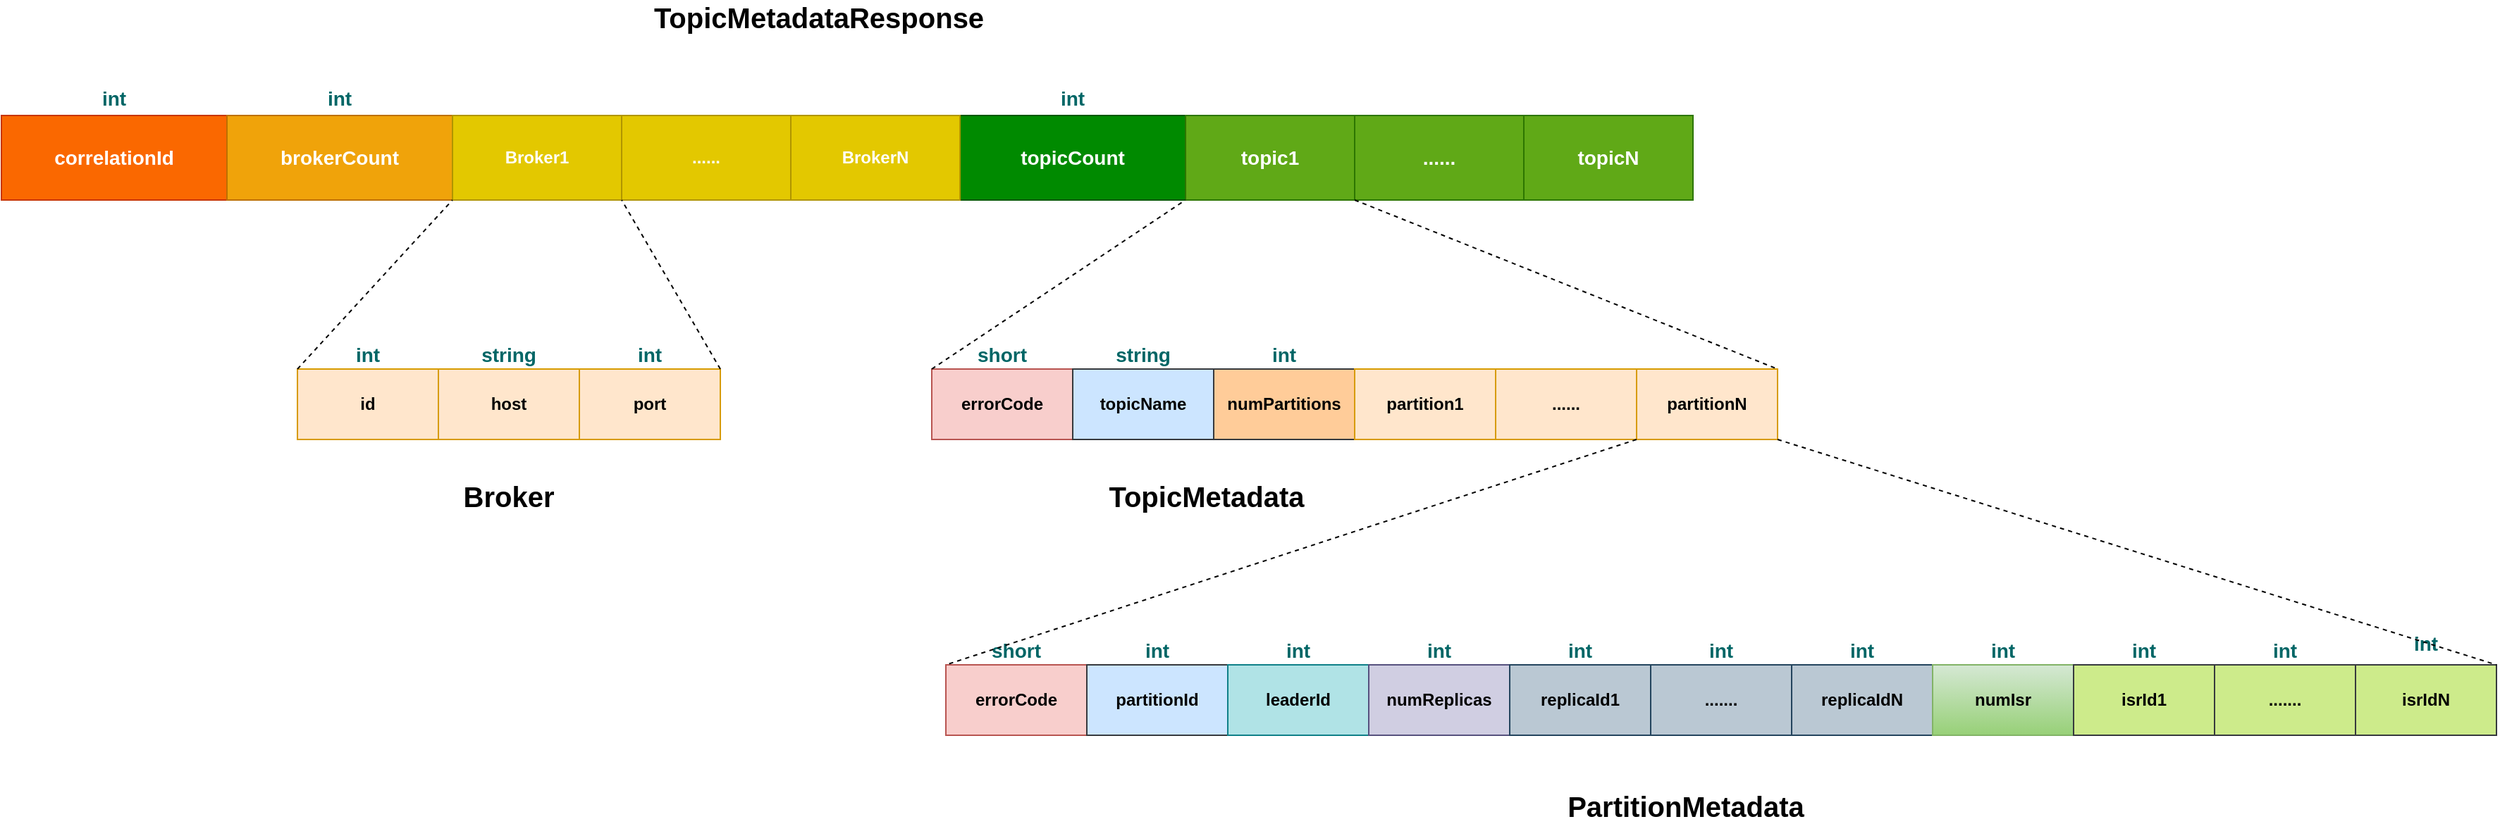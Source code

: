 <mxfile version="13.10.0" type="embed">
    <diagram id="wCUoMswQYASC0kONsVFo" name="Page-1">
        <mxGraphModel dx="1762" dy="964" grid="1" gridSize="10" guides="1" tooltips="1" connect="1" arrows="1" fold="1" page="1" pageScale="1" pageWidth="850" pageHeight="1100" math="0" shadow="0">
            <root>
                <mxCell id="0"/>
                <mxCell id="1" parent="0"/>
                <mxCell id="3" value="correlationId" style="rounded=0;whiteSpace=wrap;html=1;fontSize=14;fillColor=#fa6800;strokeColor=#C73500;fontColor=#ffffff;fontStyle=1" vertex="1" parent="1">
                    <mxGeometry x="60" y="450" width="160" height="60" as="geometry"/>
                </mxCell>
                <mxCell id="4" value="brokerCount" style="rounded=0;whiteSpace=wrap;html=1;fontSize=14;fillColor=#f0a30a;strokeColor=#BD7000;fontColor=#ffffff;fontStyle=1" vertex="1" parent="1">
                    <mxGeometry x="220" y="450" width="160" height="60" as="geometry"/>
                </mxCell>
                <mxCell id="5" value="topicCount" style="rounded=0;whiteSpace=wrap;html=1;fontSize=14;fillColor=#008a00;strokeColor=#005700;fontColor=#ffffff;fontStyle=1" vertex="1" parent="1">
                    <mxGeometry x="740" y="450" width="160" height="60" as="geometry"/>
                </mxCell>
                <mxCell id="6" value="topic1" style="rounded=0;whiteSpace=wrap;html=1;fontSize=14;fillColor=#60a917;strokeColor=#2D7600;fontColor=#ffffff;fontStyle=1" vertex="1" parent="1">
                    <mxGeometry x="900" y="450" width="120" height="60" as="geometry"/>
                </mxCell>
                <mxCell id="8" value="......" style="rounded=0;whiteSpace=wrap;html=1;fontSize=14;fillColor=#60a917;strokeColor=#2D7600;fontColor=#ffffff;fontStyle=1" vertex="1" parent="1">
                    <mxGeometry x="1020" y="450" width="120" height="60" as="geometry"/>
                </mxCell>
                <mxCell id="9" value="topicN" style="rounded=0;whiteSpace=wrap;html=1;fontSize=14;fillColor=#60a917;strokeColor=#2D7600;fontColor=#ffffff;fontStyle=1" vertex="1" parent="1">
                    <mxGeometry x="1140" y="450" width="120" height="60" as="geometry"/>
                </mxCell>
                <mxCell id="11" value="int" style="text;html=1;strokeColor=none;fillColor=none;align=center;verticalAlign=middle;whiteSpace=wrap;rounded=0;fontSize=14;fontStyle=1;fontColor=#006666;" vertex="1" parent="1">
                    <mxGeometry x="120" y="428" width="40" height="20" as="geometry"/>
                </mxCell>
                <mxCell id="12" value="int" style="text;html=1;strokeColor=none;fillColor=none;align=center;verticalAlign=middle;whiteSpace=wrap;rounded=0;fontSize=14;fontStyle=1;fontColor=#006666;" vertex="1" parent="1">
                    <mxGeometry x="800" y="428" width="40" height="20" as="geometry"/>
                </mxCell>
                <mxCell id="13" value="int" style="text;html=1;strokeColor=none;fillColor=none;align=center;verticalAlign=middle;whiteSpace=wrap;rounded=0;fontSize=14;fontStyle=1;fontColor=#006666;" vertex="1" parent="1">
                    <mxGeometry x="280" y="428" width="40" height="20" as="geometry"/>
                </mxCell>
                <mxCell id="15" value="string" style="text;html=1;strokeColor=none;fillColor=none;align=center;verticalAlign=middle;whiteSpace=wrap;rounded=0;fontSize=14;fontStyle=1;fontColor=#006666;" vertex="1" parent="1">
                    <mxGeometry x="400" y="610" width="40" height="20" as="geometry"/>
                </mxCell>
                <mxCell id="17" value="Broker1" style="rounded=0;whiteSpace=wrap;html=1;fillColor=#e3c800;strokeColor=#B09500;fontColor=#ffffff;fontStyle=1" vertex="1" parent="1">
                    <mxGeometry x="380" y="450" width="120" height="60" as="geometry"/>
                </mxCell>
                <mxCell id="18" value="......" style="rounded=0;whiteSpace=wrap;html=1;fillColor=#e3c800;strokeColor=#B09500;fontColor=#ffffff;fontStyle=1" vertex="1" parent="1">
                    <mxGeometry x="500" y="450" width="120" height="60" as="geometry"/>
                </mxCell>
                <mxCell id="19" value="BrokerN" style="rounded=0;whiteSpace=wrap;html=1;fillColor=#e3c800;strokeColor=#B09500;fontColor=#ffffff;fontStyle=1" vertex="1" parent="1">
                    <mxGeometry x="620" y="450" width="120" height="60" as="geometry"/>
                </mxCell>
                <mxCell id="20" value="id" style="rounded=0;whiteSpace=wrap;html=1;fillColor=#ffe6cc;strokeColor=#d79b00;fontStyle=1" vertex="1" parent="1">
                    <mxGeometry x="270" y="630" width="100" height="50" as="geometry"/>
                </mxCell>
                <mxCell id="21" value="host" style="rounded=0;whiteSpace=wrap;html=1;fillColor=#ffe6cc;strokeColor=#d79b00;fontStyle=1" vertex="1" parent="1">
                    <mxGeometry x="370" y="630" width="100" height="50" as="geometry"/>
                </mxCell>
                <mxCell id="22" value="port" style="rounded=0;whiteSpace=wrap;html=1;fillColor=#ffe6cc;strokeColor=#d79b00;fontStyle=1" vertex="1" parent="1">
                    <mxGeometry x="470" y="630" width="100" height="50" as="geometry"/>
                </mxCell>
                <mxCell id="24" value="errorCode" style="rounded=0;whiteSpace=wrap;html=1;fillColor=#f8cecc;strokeColor=#b85450;fontStyle=1" vertex="1" parent="1">
                    <mxGeometry x="720" y="630" width="100" height="50" as="geometry"/>
                </mxCell>
                <mxCell id="25" value="topicName" style="rounded=0;whiteSpace=wrap;html=1;fillColor=#cce5ff;strokeColor=#36393d;fontStyle=1" vertex="1" parent="1">
                    <mxGeometry x="820" y="630" width="100" height="50" as="geometry"/>
                </mxCell>
                <mxCell id="26" value="numPartitions" style="rounded=0;whiteSpace=wrap;html=1;fillColor=#ffcc99;strokeColor=#36393d;fontStyle=1" vertex="1" parent="1">
                    <mxGeometry x="920" y="630" width="100" height="50" as="geometry"/>
                </mxCell>
                <mxCell id="27" value="partition1" style="rounded=0;whiteSpace=wrap;html=1;fillColor=#ffe6cc;strokeColor=#d79b00;fontStyle=1" vertex="1" parent="1">
                    <mxGeometry x="1020" y="630" width="100" height="50" as="geometry"/>
                </mxCell>
                <mxCell id="28" value="......" style="rounded=0;whiteSpace=wrap;html=1;fillColor=#ffe6cc;strokeColor=#d79b00;fontStyle=1" vertex="1" parent="1">
                    <mxGeometry x="1120" y="630" width="100" height="50" as="geometry"/>
                </mxCell>
                <mxCell id="29" value="partitionN" style="rounded=0;whiteSpace=wrap;html=1;fillColor=#ffe6cc;strokeColor=#d79b00;fontStyle=1" vertex="1" parent="1">
                    <mxGeometry x="1220" y="630" width="100" height="50" as="geometry"/>
                </mxCell>
                <mxCell id="30" value="int" style="text;html=1;strokeColor=none;fillColor=none;align=center;verticalAlign=middle;whiteSpace=wrap;rounded=0;fontSize=14;fontStyle=1;fontColor=#006666;" vertex="1" parent="1">
                    <mxGeometry x="950" y="610" width="40" height="20" as="geometry"/>
                </mxCell>
                <mxCell id="31" value="short" style="text;html=1;strokeColor=none;fillColor=none;align=center;verticalAlign=middle;whiteSpace=wrap;rounded=0;fontSize=14;fontStyle=1;fontColor=#006666;" vertex="1" parent="1">
                    <mxGeometry x="750" y="610" width="40" height="20" as="geometry"/>
                </mxCell>
                <mxCell id="32" value="string" style="text;html=1;strokeColor=none;fillColor=none;align=center;verticalAlign=middle;whiteSpace=wrap;rounded=0;fontSize=14;fontStyle=1;fontColor=#006666;" vertex="1" parent="1">
                    <mxGeometry x="850" y="610" width="40" height="20" as="geometry"/>
                </mxCell>
                <mxCell id="33" value="int" style="text;html=1;strokeColor=none;fillColor=none;align=center;verticalAlign=middle;whiteSpace=wrap;rounded=0;fontSize=14;fontStyle=1;fontColor=#006666;" vertex="1" parent="1">
                    <mxGeometry x="300" y="610" width="40" height="20" as="geometry"/>
                </mxCell>
                <mxCell id="34" value="int" style="text;html=1;strokeColor=none;fillColor=none;align=center;verticalAlign=middle;whiteSpace=wrap;rounded=0;fontSize=14;fontStyle=1;fontColor=#006666;" vertex="1" parent="1">
                    <mxGeometry x="500" y="610" width="40" height="20" as="geometry"/>
                </mxCell>
                <mxCell id="35" value="" style="endArrow=none;dashed=1;html=1;exitX=0;exitY=0;exitDx=0;exitDy=0;entryX=0;entryY=1;entryDx=0;entryDy=0;" edge="1" parent="1" source="20" target="17">
                    <mxGeometry width="50" height="50" relative="1" as="geometry">
                        <mxPoint x="880" y="550" as="sourcePoint"/>
                        <mxPoint x="930" y="500" as="targetPoint"/>
                    </mxGeometry>
                </mxCell>
                <mxCell id="36" value="" style="endArrow=none;dashed=1;html=1;exitX=1;exitY=0;exitDx=0;exitDy=0;entryX=0;entryY=1;entryDx=0;entryDy=0;" edge="1" parent="1" source="22" target="18">
                    <mxGeometry width="50" height="50" relative="1" as="geometry">
                        <mxPoint x="280" y="640" as="sourcePoint"/>
                        <mxPoint x="390" y="520" as="targetPoint"/>
                    </mxGeometry>
                </mxCell>
                <mxCell id="37" value="Broker" style="text;html=1;strokeColor=none;fillColor=none;align=center;verticalAlign=middle;whiteSpace=wrap;rounded=0;fontSize=20;fontStyle=1" vertex="1" parent="1">
                    <mxGeometry x="375" y="710" width="90" height="20" as="geometry"/>
                </mxCell>
                <mxCell id="38" value="errorCode" style="rounded=0;whiteSpace=wrap;html=1;fontStyle=1;fillColor=#f8cecc;strokeColor=#b85450;" vertex="1" parent="1">
                    <mxGeometry x="730" y="840" width="100" height="50" as="geometry"/>
                </mxCell>
                <mxCell id="39" value="partitionId" style="rounded=0;whiteSpace=wrap;html=1;fontStyle=1;fillColor=#cce5ff;strokeColor=#36393d;" vertex="1" parent="1">
                    <mxGeometry x="830" y="840" width="100" height="50" as="geometry"/>
                </mxCell>
                <mxCell id="40" value="short" style="text;html=1;strokeColor=none;fillColor=none;align=center;verticalAlign=middle;whiteSpace=wrap;rounded=0;fontSize=14;fontStyle=1;fontColor=#006666;" vertex="1" parent="1">
                    <mxGeometry x="760" y="820" width="40" height="20" as="geometry"/>
                </mxCell>
                <mxCell id="41" value="int" style="text;html=1;strokeColor=none;fillColor=none;align=center;verticalAlign=middle;whiteSpace=wrap;rounded=0;fontSize=14;fontStyle=1;fontColor=#006666;" vertex="1" parent="1">
                    <mxGeometry x="860" y="820" width="40" height="20" as="geometry"/>
                </mxCell>
                <mxCell id="42" value="leaderId" style="rounded=0;whiteSpace=wrap;html=1;fontStyle=1;fillColor=#b0e3e6;strokeColor=#0e8088;" vertex="1" parent="1">
                    <mxGeometry x="930" y="840" width="100" height="50" as="geometry"/>
                </mxCell>
                <mxCell id="43" value="int" style="text;html=1;strokeColor=none;fillColor=none;align=center;verticalAlign=middle;whiteSpace=wrap;rounded=0;fontSize=14;fontStyle=1;fontColor=#006666;" vertex="1" parent="1">
                    <mxGeometry x="960" y="820" width="40" height="20" as="geometry"/>
                </mxCell>
                <mxCell id="44" value="numReplicas" style="rounded=0;whiteSpace=wrap;html=1;fontStyle=1;fillColor=#d0cee2;strokeColor=#56517e;" vertex="1" parent="1">
                    <mxGeometry x="1030" y="840" width="100" height="50" as="geometry"/>
                </mxCell>
                <mxCell id="45" value="int" style="text;html=1;strokeColor=none;fillColor=none;align=center;verticalAlign=middle;whiteSpace=wrap;rounded=0;fontSize=14;fontStyle=1;fontColor=#006666;" vertex="1" parent="1">
                    <mxGeometry x="1060" y="820" width="40" height="20" as="geometry"/>
                </mxCell>
                <mxCell id="46" value="replicaId1" style="rounded=0;whiteSpace=wrap;html=1;fontStyle=1;fillColor=#bac8d3;strokeColor=#23445d;" vertex="1" parent="1">
                    <mxGeometry x="1130" y="840" width="100" height="50" as="geometry"/>
                </mxCell>
                <mxCell id="47" value="int" style="text;html=1;strokeColor=none;fillColor=none;align=center;verticalAlign=middle;whiteSpace=wrap;rounded=0;fontSize=14;fontStyle=1;fontColor=#006666;" vertex="1" parent="1">
                    <mxGeometry x="1160" y="820" width="40" height="20" as="geometry"/>
                </mxCell>
                <mxCell id="48" value="......." style="rounded=0;whiteSpace=wrap;html=1;fontStyle=1;fillColor=#bac8d3;strokeColor=#23445d;" vertex="1" parent="1">
                    <mxGeometry x="1230" y="840" width="100" height="50" as="geometry"/>
                </mxCell>
                <mxCell id="49" value="int" style="text;html=1;strokeColor=none;fillColor=none;align=center;verticalAlign=middle;whiteSpace=wrap;rounded=0;fontSize=14;fontStyle=1;fontColor=#006666;" vertex="1" parent="1">
                    <mxGeometry x="1260" y="820" width="40" height="20" as="geometry"/>
                </mxCell>
                <mxCell id="50" value="replicaIdN" style="rounded=0;whiteSpace=wrap;html=1;fontStyle=1;fillColor=#bac8d3;strokeColor=#23445d;" vertex="1" parent="1">
                    <mxGeometry x="1330" y="840" width="100" height="50" as="geometry"/>
                </mxCell>
                <mxCell id="51" value="int" style="text;html=1;strokeColor=none;fillColor=none;align=center;verticalAlign=middle;whiteSpace=wrap;rounded=0;fontSize=14;fontStyle=1;fontColor=#006666;" vertex="1" parent="1">
                    <mxGeometry x="1360" y="820" width="40" height="20" as="geometry"/>
                </mxCell>
                <mxCell id="52" value="numIsr" style="rounded=0;whiteSpace=wrap;html=1;fontStyle=1;fillColor=#d5e8d4;strokeColor=#82b366;gradientColor=#97d077;" vertex="1" parent="1">
                    <mxGeometry x="1430" y="840" width="100" height="50" as="geometry"/>
                </mxCell>
                <mxCell id="53" value="int" style="text;html=1;strokeColor=none;fillColor=none;align=center;verticalAlign=middle;whiteSpace=wrap;rounded=0;fontSize=14;fontStyle=1;fontColor=#006666;" vertex="1" parent="1">
                    <mxGeometry x="1460" y="820" width="40" height="20" as="geometry"/>
                </mxCell>
                <mxCell id="54" value="isrId1" style="rounded=0;whiteSpace=wrap;html=1;fontStyle=1;fillColor=#cdeb8b;strokeColor=#36393d;" vertex="1" parent="1">
                    <mxGeometry x="1530" y="840" width="100" height="50" as="geometry"/>
                </mxCell>
                <mxCell id="55" value="int" style="text;html=1;strokeColor=none;fillColor=none;align=center;verticalAlign=middle;whiteSpace=wrap;rounded=0;fontSize=14;fontStyle=1;fontColor=#006666;" vertex="1" parent="1">
                    <mxGeometry x="1560" y="820" width="40" height="20" as="geometry"/>
                </mxCell>
                <mxCell id="56" value="......." style="rounded=0;whiteSpace=wrap;html=1;fontStyle=1;fillColor=#cdeb8b;strokeColor=#36393d;" vertex="1" parent="1">
                    <mxGeometry x="1630" y="840" width="100" height="50" as="geometry"/>
                </mxCell>
                <mxCell id="57" value="int" style="text;html=1;strokeColor=none;fillColor=none;align=center;verticalAlign=middle;whiteSpace=wrap;rounded=0;fontSize=14;fontStyle=1;fontColor=#006666;" vertex="1" parent="1">
                    <mxGeometry x="1660" y="820" width="40" height="20" as="geometry"/>
                </mxCell>
                <mxCell id="58" value="isrIdN" style="rounded=0;whiteSpace=wrap;html=1;fontStyle=1;fillColor=#cdeb8b;strokeColor=#36393d;" vertex="1" parent="1">
                    <mxGeometry x="1730" y="840" width="100" height="50" as="geometry"/>
                </mxCell>
                <mxCell id="59" value="int" style="text;html=1;strokeColor=none;fillColor=none;align=center;verticalAlign=middle;whiteSpace=wrap;rounded=0;fontSize=14;fontStyle=1;fontColor=#006666;" vertex="1" parent="1">
                    <mxGeometry x="1760" y="820" width="40" height="10" as="geometry"/>
                </mxCell>
                <mxCell id="62" value="" style="endArrow=none;dashed=1;html=1;fontSize=20;exitX=0;exitY=0;exitDx=0;exitDy=0;entryX=1;entryY=1;entryDx=0;entryDy=0;" edge="1" parent="1" source="24" target="5">
                    <mxGeometry width="50" height="50" relative="1" as="geometry">
                        <mxPoint x="1130" y="590" as="sourcePoint"/>
                        <mxPoint x="1180" y="540" as="targetPoint"/>
                    </mxGeometry>
                </mxCell>
                <mxCell id="63" value="" style="endArrow=none;dashed=1;html=1;fontSize=20;exitX=0;exitY=1;exitDx=0;exitDy=0;entryX=1;entryY=0;entryDx=0;entryDy=0;" edge="1" parent="1" source="8" target="29">
                    <mxGeometry width="50" height="50" relative="1" as="geometry">
                        <mxPoint x="1130" y="590" as="sourcePoint"/>
                        <mxPoint x="1180" y="540" as="targetPoint"/>
                    </mxGeometry>
                </mxCell>
                <mxCell id="64" value="" style="endArrow=none;dashed=1;html=1;fontSize=20;exitX=1;exitY=1;exitDx=0;exitDy=0;entryX=0;entryY=0;entryDx=0;entryDy=0;" edge="1" parent="1" source="28" target="38">
                    <mxGeometry width="50" height="50" relative="1" as="geometry">
                        <mxPoint x="1010" y="590" as="sourcePoint"/>
                        <mxPoint x="1060" y="540" as="targetPoint"/>
                    </mxGeometry>
                </mxCell>
                <mxCell id="65" value="" style="endArrow=none;dashed=1;html=1;fontSize=20;exitX=1;exitY=1;exitDx=0;exitDy=0;entryX=1;entryY=0;entryDx=0;entryDy=0;" edge="1" parent="1" source="29" target="58">
                    <mxGeometry width="50" height="50" relative="1" as="geometry">
                        <mxPoint x="1010" y="590" as="sourcePoint"/>
                        <mxPoint x="1060" y="540" as="targetPoint"/>
                    </mxGeometry>
                </mxCell>
                <mxCell id="66" value="TopicMetadata" style="text;html=1;strokeColor=none;fillColor=none;align=center;verticalAlign=middle;whiteSpace=wrap;rounded=0;fontSize=20;fontStyle=1" vertex="1" parent="1">
                    <mxGeometry x="820" y="710" width="190" height="20" as="geometry"/>
                </mxCell>
                <mxCell id="67" value="PartitionMetadata" style="text;html=1;strokeColor=none;fillColor=none;align=center;verticalAlign=middle;whiteSpace=wrap;rounded=0;fontSize=20;fontStyle=1" vertex="1" parent="1">
                    <mxGeometry x="1160" y="930" width="190" height="20" as="geometry"/>
                </mxCell>
                <mxCell id="68" value="TopicMetadataResponse" style="text;html=1;strokeColor=none;fillColor=none;align=center;verticalAlign=middle;whiteSpace=wrap;rounded=0;fontSize=20;fontStyle=1" vertex="1" parent="1">
                    <mxGeometry x="500" y="370" width="280" height="20" as="geometry"/>
                </mxCell>
            </root>
        </mxGraphModel>
    </diagram>
</mxfile>